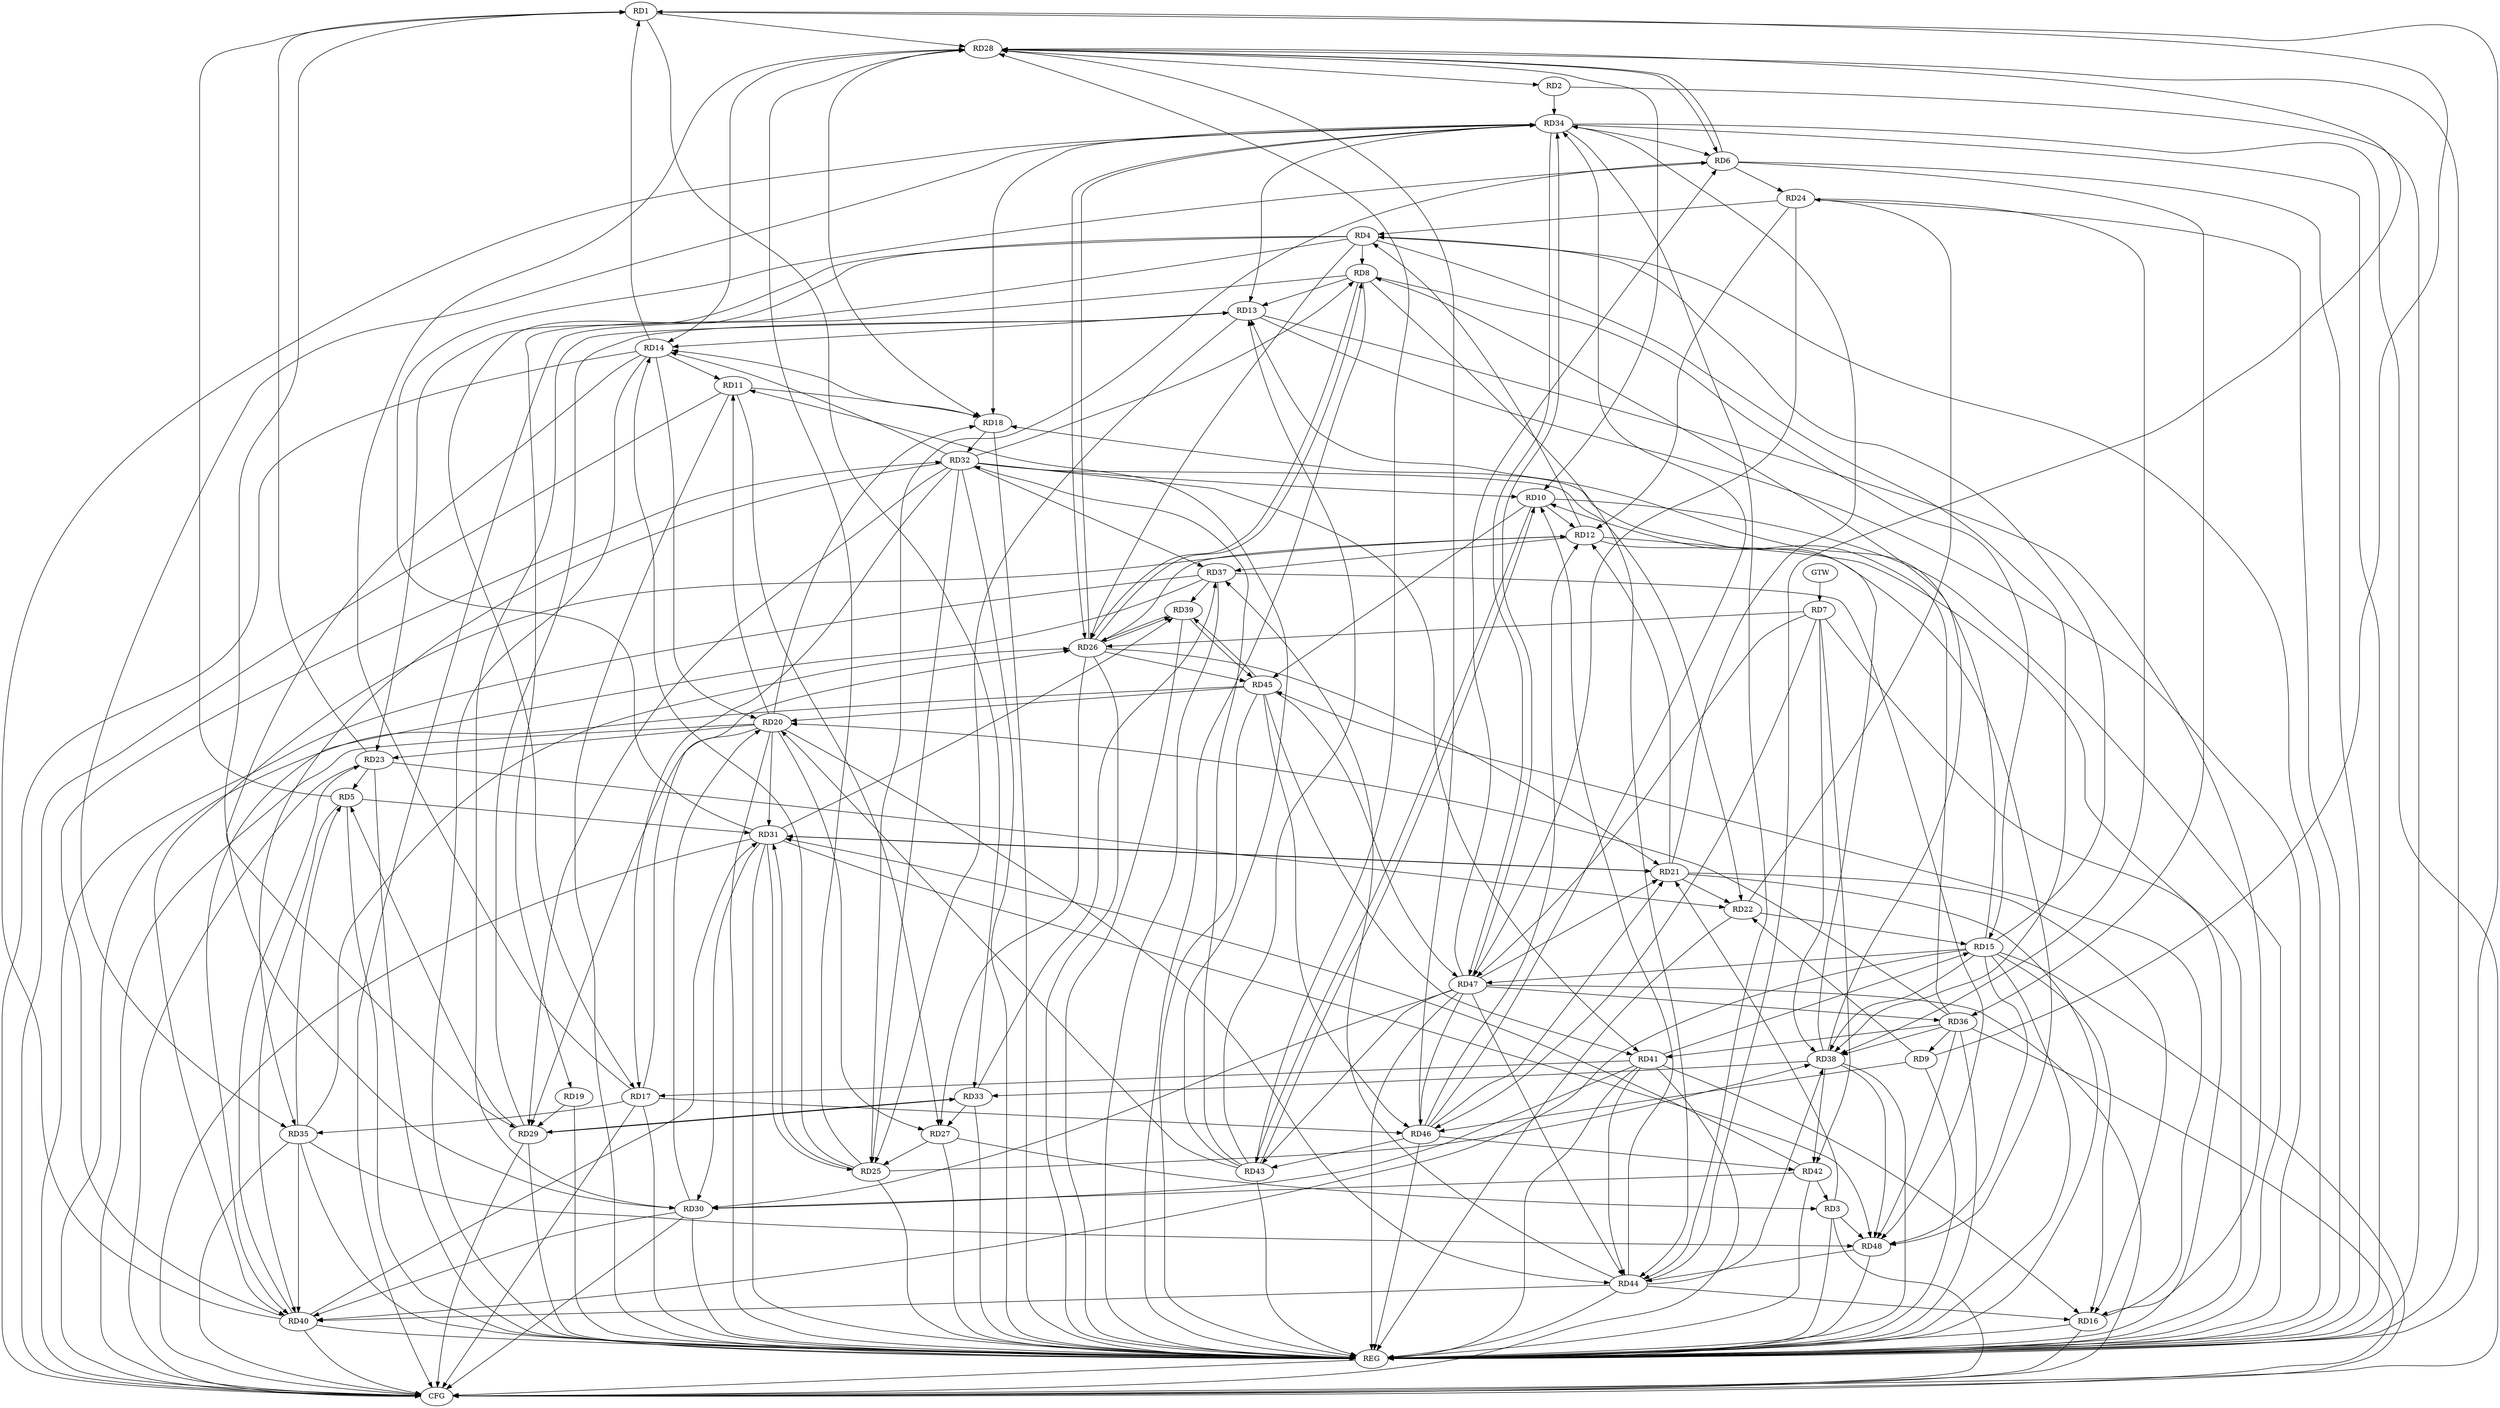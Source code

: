 strict digraph G {
  RD1 [ label="RD1" ];
  RD2 [ label="RD2" ];
  RD3 [ label="RD3" ];
  RD4 [ label="RD4" ];
  RD5 [ label="RD5" ];
  RD6 [ label="RD6" ];
  RD7 [ label="RD7" ];
  RD8 [ label="RD8" ];
  RD9 [ label="RD9" ];
  RD10 [ label="RD10" ];
  RD11 [ label="RD11" ];
  RD12 [ label="RD12" ];
  RD13 [ label="RD13" ];
  RD14 [ label="RD14" ];
  RD15 [ label="RD15" ];
  RD16 [ label="RD16" ];
  RD17 [ label="RD17" ];
  RD18 [ label="RD18" ];
  RD19 [ label="RD19" ];
  RD20 [ label="RD20" ];
  RD21 [ label="RD21" ];
  RD22 [ label="RD22" ];
  RD23 [ label="RD23" ];
  RD24 [ label="RD24" ];
  RD25 [ label="RD25" ];
  RD26 [ label="RD26" ];
  RD27 [ label="RD27" ];
  RD28 [ label="RD28" ];
  RD29 [ label="RD29" ];
  RD30 [ label="RD30" ];
  RD31 [ label="RD31" ];
  RD32 [ label="RD32" ];
  RD33 [ label="RD33" ];
  RD34 [ label="RD34" ];
  RD35 [ label="RD35" ];
  RD36 [ label="RD36" ];
  RD37 [ label="RD37" ];
  RD38 [ label="RD38" ];
  RD39 [ label="RD39" ];
  RD40 [ label="RD40" ];
  RD41 [ label="RD41" ];
  RD42 [ label="RD42" ];
  RD43 [ label="RD43" ];
  RD44 [ label="RD44" ];
  RD45 [ label="RD45" ];
  RD46 [ label="RD46" ];
  RD47 [ label="RD47" ];
  RD48 [ label="RD48" ];
  GTW [ label="GTW" ];
  REG [ label="REG" ];
  CFG [ label="CFG" ];
  RD5 -> RD1;
  RD9 -> RD1;
  RD14 -> RD1;
  RD23 -> RD1;
  RD1 -> RD28;
  RD30 -> RD1;
  RD1 -> RD33;
  RD28 -> RD2;
  RD2 -> RD34;
  RD3 -> RD21;
  RD27 -> RD3;
  RD42 -> RD3;
  RD3 -> RD48;
  RD4 -> RD8;
  RD12 -> RD4;
  RD15 -> RD4;
  RD4 -> RD17;
  RD4 -> RD19;
  RD4 -> RD23;
  RD24 -> RD4;
  RD4 -> RD26;
  RD4 -> RD38;
  RD23 -> RD5;
  RD29 -> RD5;
  RD5 -> RD31;
  RD35 -> RD5;
  RD5 -> RD40;
  RD6 -> RD24;
  RD6 -> RD25;
  RD6 -> RD28;
  RD28 -> RD6;
  RD31 -> RD6;
  RD34 -> RD6;
  RD6 -> RD36;
  RD47 -> RD6;
  RD7 -> RD26;
  RD7 -> RD38;
  RD7 -> RD42;
  RD7 -> RD46;
  RD7 -> RD47;
  RD8 -> RD13;
  RD8 -> RD15;
  RD8 -> RD26;
  RD26 -> RD8;
  RD32 -> RD8;
  RD38 -> RD8;
  RD8 -> RD44;
  RD9 -> RD22;
  RD36 -> RD9;
  RD9 -> RD46;
  RD10 -> RD12;
  RD28 -> RD10;
  RD32 -> RD10;
  RD36 -> RD10;
  RD10 -> RD43;
  RD43 -> RD10;
  RD44 -> RD10;
  RD10 -> RD45;
  RD14 -> RD11;
  RD11 -> RD18;
  RD20 -> RD11;
  RD11 -> RD27;
  RD43 -> RD11;
  RD21 -> RD12;
  RD24 -> RD12;
  RD26 -> RD12;
  RD12 -> RD37;
  RD12 -> RD40;
  RD46 -> RD12;
  RD12 -> RD48;
  RD13 -> RD14;
  RD15 -> RD13;
  RD13 -> RD16;
  RD13 -> RD25;
  RD29 -> RD13;
  RD13 -> RD30;
  RD34 -> RD13;
  RD43 -> RD13;
  RD18 -> RD14;
  RD14 -> RD20;
  RD25 -> RD14;
  RD28 -> RD14;
  RD14 -> RD29;
  RD32 -> RD14;
  RD15 -> RD16;
  RD22 -> RD15;
  RD15 -> RD38;
  RD15 -> RD40;
  RD41 -> RD15;
  RD15 -> RD47;
  RD15 -> RD48;
  RD21 -> RD16;
  RD41 -> RD16;
  RD44 -> RD16;
  RD16 -> RD45;
  RD17 -> RD26;
  RD17 -> RD28;
  RD32 -> RD17;
  RD17 -> RD35;
  RD41 -> RD17;
  RD17 -> RD46;
  RD20 -> RD18;
  RD28 -> RD18;
  RD18 -> RD32;
  RD34 -> RD18;
  RD38 -> RD18;
  RD19 -> RD29;
  RD20 -> RD23;
  RD20 -> RD27;
  RD20 -> RD29;
  RD30 -> RD20;
  RD20 -> RD31;
  RD36 -> RD20;
  RD43 -> RD20;
  RD20 -> RD44;
  RD45 -> RD20;
  RD21 -> RD22;
  RD26 -> RD21;
  RD21 -> RD31;
  RD31 -> RD21;
  RD21 -> RD34;
  RD46 -> RD21;
  RD47 -> RD21;
  RD23 -> RD22;
  RD22 -> RD24;
  RD32 -> RD22;
  RD40 -> RD23;
  RD24 -> RD38;
  RD24 -> RD47;
  RD27 -> RD25;
  RD25 -> RD28;
  RD25 -> RD31;
  RD31 -> RD25;
  RD32 -> RD25;
  RD25 -> RD38;
  RD26 -> RD27;
  RD26 -> RD34;
  RD34 -> RD26;
  RD35 -> RD26;
  RD26 -> RD39;
  RD39 -> RD26;
  RD26 -> RD45;
  RD33 -> RD27;
  RD43 -> RD28;
  RD44 -> RD28;
  RD46 -> RD28;
  RD32 -> RD29;
  RD29 -> RD33;
  RD33 -> RD29;
  RD31 -> RD30;
  RD30 -> RD40;
  RD41 -> RD30;
  RD42 -> RD30;
  RD47 -> RD30;
  RD31 -> RD39;
  RD40 -> RD31;
  RD42 -> RD31;
  RD31 -> RD48;
  RD32 -> RD35;
  RD32 -> RD37;
  RD40 -> RD32;
  RD32 -> RD41;
  RD43 -> RD32;
  RD33 -> RD37;
  RD38 -> RD33;
  RD34 -> RD35;
  RD40 -> RD34;
  RD34 -> RD44;
  RD46 -> RD34;
  RD34 -> RD47;
  RD47 -> RD34;
  RD35 -> RD40;
  RD35 -> RD48;
  RD36 -> RD38;
  RD36 -> RD41;
  RD47 -> RD36;
  RD36 -> RD48;
  RD37 -> RD39;
  RD37 -> RD40;
  RD44 -> RD37;
  RD37 -> RD48;
  RD38 -> RD42;
  RD44 -> RD38;
  RD38 -> RD48;
  RD39 -> RD45;
  RD45 -> RD39;
  RD44 -> RD40;
  RD41 -> RD44;
  RD45 -> RD41;
  RD46 -> RD42;
  RD46 -> RD43;
  RD47 -> RD43;
  RD47 -> RD44;
  RD48 -> RD44;
  RD45 -> RD46;
  RD45 -> RD47;
  RD47 -> RD46;
  GTW -> RD7;
  RD1 -> REG;
  RD2 -> REG;
  RD3 -> REG;
  RD4 -> REG;
  RD5 -> REG;
  RD6 -> REG;
  RD7 -> REG;
  RD8 -> REG;
  RD9 -> REG;
  RD10 -> REG;
  RD11 -> REG;
  RD12 -> REG;
  RD13 -> REG;
  RD14 -> REG;
  RD15 -> REG;
  RD16 -> REG;
  RD17 -> REG;
  RD18 -> REG;
  RD19 -> REG;
  RD20 -> REG;
  RD21 -> REG;
  RD22 -> REG;
  RD23 -> REG;
  RD24 -> REG;
  RD25 -> REG;
  RD26 -> REG;
  RD27 -> REG;
  RD28 -> REG;
  RD29 -> REG;
  RD30 -> REG;
  RD31 -> REG;
  RD32 -> REG;
  RD33 -> REG;
  RD34 -> REG;
  RD35 -> REG;
  RD36 -> REG;
  RD37 -> REG;
  RD38 -> REG;
  RD39 -> REG;
  RD40 -> REG;
  RD41 -> REG;
  RD42 -> REG;
  RD43 -> REG;
  RD44 -> REG;
  RD45 -> REG;
  RD46 -> REG;
  RD47 -> REG;
  RD48 -> REG;
  RD3 -> CFG;
  RD8 -> CFG;
  RD29 -> CFG;
  RD16 -> CFG;
  RD31 -> CFG;
  RD37 -> CFG;
  RD34 -> CFG;
  RD20 -> CFG;
  RD41 -> CFG;
  RD30 -> CFG;
  RD47 -> CFG;
  RD14 -> CFG;
  RD23 -> CFG;
  RD35 -> CFG;
  RD45 -> CFG;
  RD40 -> CFG;
  RD11 -> CFG;
  RD15 -> CFG;
  RD36 -> CFG;
  RD17 -> CFG;
  REG -> CFG;
}
